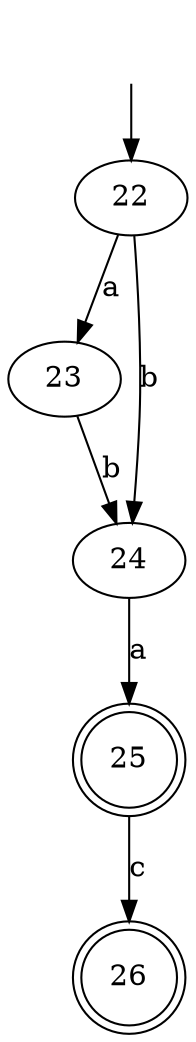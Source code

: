 digraph fa {
	22 [label=22]
	23 [label=23]
	24 [label=24]
	25 [label=25]
	26 [label=26]
	22
	23
	24
	25 [shape=doublecircle]
	26 [shape=doublecircle]
	22 -> 23 [label=a]
	22 -> 24 [label=b]
	23 -> 24 [label=b]
	24 -> 25 [label=a]
	25 -> 26 [label=c]
	"" [shape=plaintext]
	"" -> 22
}
